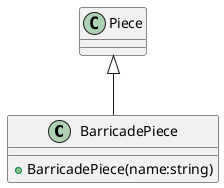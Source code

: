 @startuml
class BarricadePiece {
    + BarricadePiece(name:string)
}
Piece <|-- BarricadePiece
@enduml

